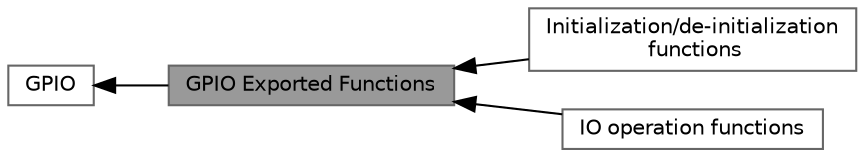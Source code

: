 digraph "GPIO Exported Functions"
{
 // LATEX_PDF_SIZE
  bgcolor="transparent";
  edge [fontname=Helvetica,fontsize=10,labelfontname=Helvetica,labelfontsize=10];
  node [fontname=Helvetica,fontsize=10,shape=box,height=0.2,width=0.4];
  rankdir=LR;
  Node2 [id="Node000002",label="GPIO",height=0.2,width=0.4,color="grey40", fillcolor="white", style="filled",URL="$group___g_p_i_o.html",tooltip="GPIO HAL module driver."];
  Node1 [id="Node000001",label="GPIO Exported Functions",height=0.2,width=0.4,color="gray40", fillcolor="grey60", style="filled", fontcolor="black",tooltip=" "];
  Node3 [id="Node000003",label="Initialization/de-initialization\l functions",height=0.2,width=0.4,color="grey40", fillcolor="white", style="filled",URL="$group___g_p_i_o___exported___functions___group1.html",tooltip="Initialization and Configuration functions."];
  Node4 [id="Node000004",label="IO operation functions",height=0.2,width=0.4,color="grey40", fillcolor="white", style="filled",URL="$group___g_p_i_o___exported___functions___group2.html",tooltip=" "];
  Node2->Node1 [shape=plaintext, dir="back", style="solid"];
  Node1->Node3 [shape=plaintext, dir="back", style="solid"];
  Node1->Node4 [shape=plaintext, dir="back", style="solid"];
}
